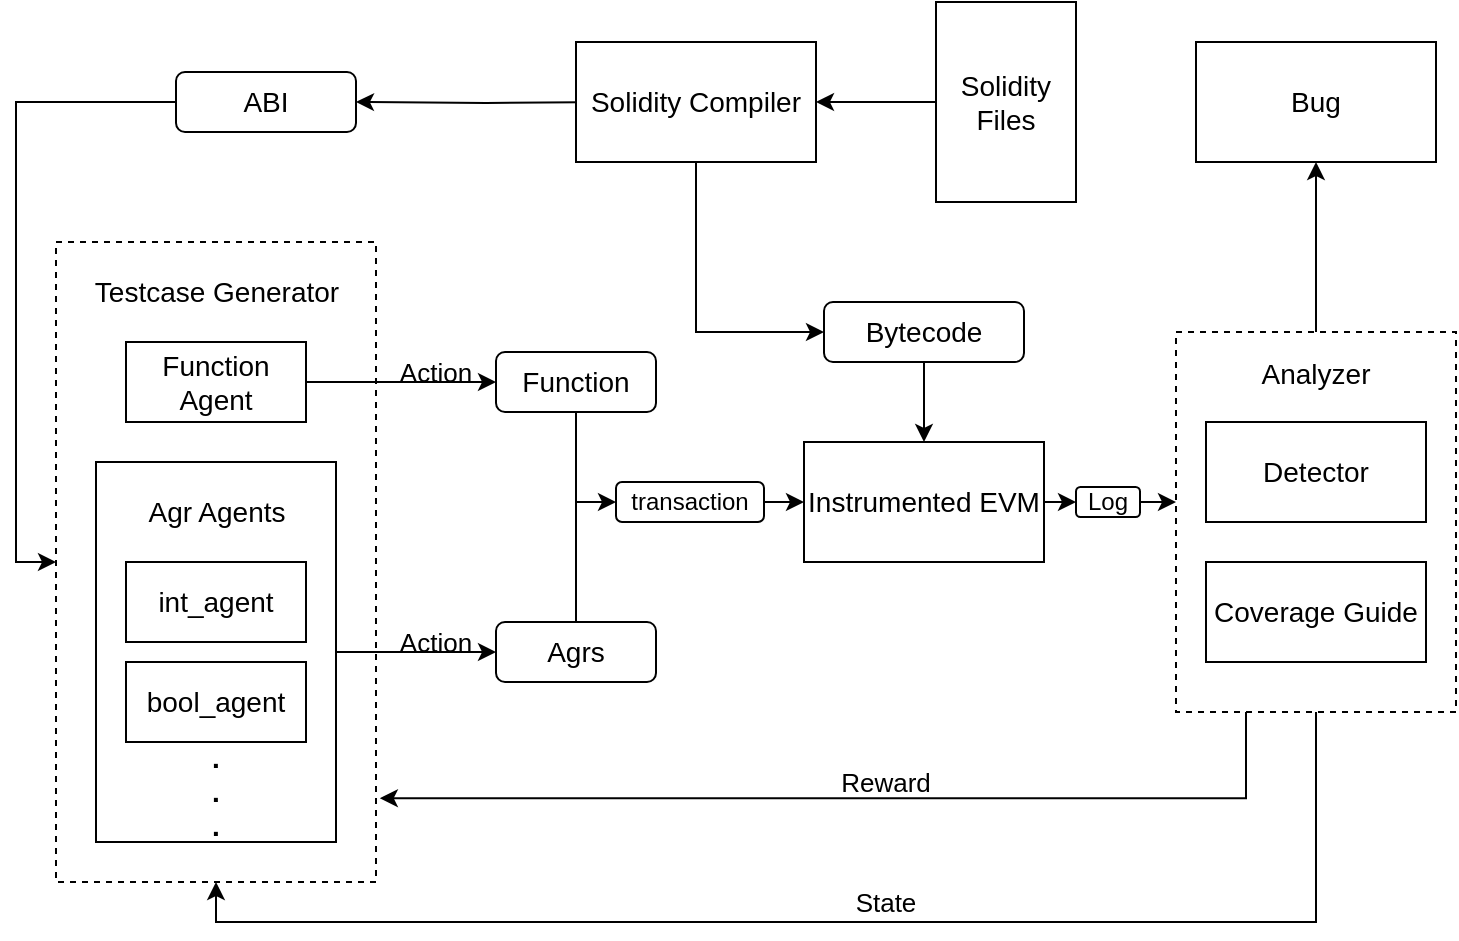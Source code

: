 <mxfile version="24.7.12">
  <diagram name="Page-1" id="srVZzc-muMDdf5Nyrfr4">
    <mxGraphModel dx="2000" dy="561" grid="1" gridSize="10" guides="1" tooltips="1" connect="1" arrows="1" fold="1" page="1" pageScale="1" pageWidth="827" pageHeight="1169" math="0" shadow="0">
      <root>
        <mxCell id="0" />
        <mxCell id="1" parent="0" />
        <mxCell id="9eTZH5eLjiy5f_sakQEy-55" value="" style="rounded=0;whiteSpace=wrap;html=1;dashed=1;" vertex="1" parent="1">
          <mxGeometry x="-40" y="200" width="160" height="320" as="geometry" />
        </mxCell>
        <mxCell id="9eTZH5eLjiy5f_sakQEy-19" style="edgeStyle=orthogonalEdgeStyle;rounded=0;orthogonalLoop=1;jettySize=auto;html=1;exitX=0;exitY=0.5;exitDx=0;exitDy=0;entryX=1;entryY=0.5;entryDx=0;entryDy=0;" edge="1" parent="1" source="9eTZH5eLjiy5f_sakQEy-17" target="9eTZH5eLjiy5f_sakQEy-18">
          <mxGeometry relative="1" as="geometry" />
        </mxCell>
        <mxCell id="9eTZH5eLjiy5f_sakQEy-17" value="&lt;font style=&quot;font-size: 14px;&quot;&gt;Solidity Files&lt;/font&gt;" style="rounded=0;whiteSpace=wrap;html=1;" vertex="1" parent="1">
          <mxGeometry x="400" y="80" width="70" height="100" as="geometry" />
        </mxCell>
        <mxCell id="9eTZH5eLjiy5f_sakQEy-21" style="edgeStyle=orthogonalEdgeStyle;rounded=0;orthogonalLoop=1;jettySize=auto;html=1;exitX=0;exitY=0.5;exitDx=0;exitDy=0;" edge="1" parent="1" target="9eTZH5eLjiy5f_sakQEy-20">
          <mxGeometry relative="1" as="geometry">
            <mxPoint x="240" y="130" as="sourcePoint" />
          </mxGeometry>
        </mxCell>
        <mxCell id="9eTZH5eLjiy5f_sakQEy-84" style="edgeStyle=orthogonalEdgeStyle;rounded=0;orthogonalLoop=1;jettySize=auto;html=1;exitX=0.5;exitY=1;exitDx=0;exitDy=0;entryX=0;entryY=0.5;entryDx=0;entryDy=0;" edge="1" parent="1" source="9eTZH5eLjiy5f_sakQEy-18" target="9eTZH5eLjiy5f_sakQEy-33">
          <mxGeometry relative="1" as="geometry" />
        </mxCell>
        <mxCell id="9eTZH5eLjiy5f_sakQEy-18" value="&lt;font style=&quot;font-size: 14px;&quot;&gt;Solidity Compiler&lt;/font&gt;" style="rounded=0;whiteSpace=wrap;html=1;" vertex="1" parent="1">
          <mxGeometry x="220" y="100" width="120" height="60" as="geometry" />
        </mxCell>
        <mxCell id="9eTZH5eLjiy5f_sakQEy-70" style="edgeStyle=orthogonalEdgeStyle;rounded=0;orthogonalLoop=1;jettySize=auto;html=1;exitX=0;exitY=0.5;exitDx=0;exitDy=0;entryX=0;entryY=0.5;entryDx=0;entryDy=0;" edge="1" parent="1" source="9eTZH5eLjiy5f_sakQEy-20" target="9eTZH5eLjiy5f_sakQEy-55">
          <mxGeometry relative="1" as="geometry">
            <Array as="points">
              <mxPoint x="-60" y="130" />
              <mxPoint x="-60" y="360" />
            </Array>
          </mxGeometry>
        </mxCell>
        <mxCell id="9eTZH5eLjiy5f_sakQEy-20" value="&lt;font style=&quot;font-size: 14px;&quot;&gt;ABI&lt;/font&gt;" style="rounded=1;whiteSpace=wrap;html=1;" vertex="1" parent="1">
          <mxGeometry x="20" y="115" width="90" height="30" as="geometry" />
        </mxCell>
        <mxCell id="9eTZH5eLjiy5f_sakQEy-43" value="" style="edgeStyle=orthogonalEdgeStyle;rounded=0;orthogonalLoop=1;jettySize=auto;html=1;entryX=0;entryY=0.5;entryDx=0;entryDy=0;" edge="1" parent="1" source="9eTZH5eLjiy5f_sakQEy-22" target="9eTZH5eLjiy5f_sakQEy-38">
          <mxGeometry relative="1" as="geometry">
            <mxPoint x="190" y="270" as="targetPoint" />
          </mxGeometry>
        </mxCell>
        <mxCell id="9eTZH5eLjiy5f_sakQEy-22" value="&lt;font style=&quot;font-size: 14px;&quot;&gt;Function Agent&lt;/font&gt;" style="rounded=0;whiteSpace=wrap;html=1;" vertex="1" parent="1">
          <mxGeometry x="-5" y="250" width="90" height="40" as="geometry" />
        </mxCell>
        <mxCell id="9eTZH5eLjiy5f_sakQEy-23" value="" style="rounded=0;whiteSpace=wrap;html=1;" vertex="1" parent="1">
          <mxGeometry x="-20" y="310" width="120" height="190" as="geometry" />
        </mxCell>
        <mxCell id="9eTZH5eLjiy5f_sakQEy-25" value="&lt;font style=&quot;font-size: 14px;&quot;&gt;int_agent&lt;/font&gt;" style="rounded=0;whiteSpace=wrap;html=1;" vertex="1" parent="1">
          <mxGeometry x="-5" y="360" width="90" height="40" as="geometry" />
        </mxCell>
        <mxCell id="9eTZH5eLjiy5f_sakQEy-26" value="&lt;font style=&quot;font-size: 14px;&quot;&gt;bool_agent&lt;/font&gt;" style="rounded=0;whiteSpace=wrap;html=1;" vertex="1" parent="1">
          <mxGeometry x="-5" y="410" width="90" height="40" as="geometry" />
        </mxCell>
        <mxCell id="9eTZH5eLjiy5f_sakQEy-27" value="&lt;font style=&quot;font-size: 14px;&quot;&gt;Agr Agents&lt;/font&gt;" style="text;html=1;align=center;verticalAlign=middle;whiteSpace=wrap;rounded=0;" vertex="1" parent="1">
          <mxGeometry x="-2.5" y="320" width="85" height="30" as="geometry" />
        </mxCell>
        <mxCell id="9eTZH5eLjiy5f_sakQEy-28" value="&lt;b style=&quot;font-size: 14px;&quot;&gt;&lt;font style=&quot;font-size: 14px;&quot;&gt;.&lt;/font&gt;&lt;/b&gt;&lt;div style=&quot;font-size: 14px;&quot;&gt;&lt;b&gt;&lt;font style=&quot;font-size: 14px;&quot;&gt;.&lt;/font&gt;&lt;/b&gt;&lt;/div&gt;&lt;div style=&quot;font-size: 14px;&quot;&gt;&lt;b style=&quot;&quot;&gt;&lt;font style=&quot;font-size: 14px;&quot;&gt;.&lt;/font&gt;&lt;/b&gt;&lt;/div&gt;" style="text;html=1;align=center;verticalAlign=middle;whiteSpace=wrap;rounded=0;" vertex="1" parent="1">
          <mxGeometry x="10" y="460" width="60" height="30" as="geometry" />
        </mxCell>
        <mxCell id="9eTZH5eLjiy5f_sakQEy-31" value="&lt;font style=&quot;font-size: 14px;&quot;&gt;Instrumented EVM&lt;/font&gt;" style="rounded=0;whiteSpace=wrap;html=1;" vertex="1" parent="1">
          <mxGeometry x="334" y="300" width="120" height="60" as="geometry" />
        </mxCell>
        <mxCell id="9eTZH5eLjiy5f_sakQEy-35" style="edgeStyle=orthogonalEdgeStyle;rounded=0;orthogonalLoop=1;jettySize=auto;html=1;exitX=0.5;exitY=1;exitDx=0;exitDy=0;entryX=0.5;entryY=0;entryDx=0;entryDy=0;" edge="1" parent="1" source="9eTZH5eLjiy5f_sakQEy-33" target="9eTZH5eLjiy5f_sakQEy-31">
          <mxGeometry relative="1" as="geometry" />
        </mxCell>
        <mxCell id="9eTZH5eLjiy5f_sakQEy-33" value="&lt;font style=&quot;font-size: 14px;&quot;&gt;Bytecode&lt;/font&gt;" style="rounded=1;whiteSpace=wrap;html=1;" vertex="1" parent="1">
          <mxGeometry x="344" y="230" width="100" height="30" as="geometry" />
        </mxCell>
        <mxCell id="9eTZH5eLjiy5f_sakQEy-38" value="&lt;font style=&quot;font-size: 14px;&quot;&gt;Function&lt;/font&gt;" style="rounded=1;whiteSpace=wrap;html=1;" vertex="1" parent="1">
          <mxGeometry x="180" y="255" width="80" height="30" as="geometry" />
        </mxCell>
        <mxCell id="9eTZH5eLjiy5f_sakQEy-40" value="&lt;font style=&quot;font-size: 14px;&quot;&gt;Agrs&lt;/font&gt;" style="rounded=1;whiteSpace=wrap;html=1;" vertex="1" parent="1">
          <mxGeometry x="180" y="390" width="80" height="30" as="geometry" />
        </mxCell>
        <mxCell id="9eTZH5eLjiy5f_sakQEy-47" value="" style="endArrow=classic;html=1;rounded=0;exitX=1;exitY=0.5;exitDx=0;exitDy=0;" edge="1" parent="1" source="9eTZH5eLjiy5f_sakQEy-23">
          <mxGeometry width="50" height="50" relative="1" as="geometry">
            <mxPoint x="110" y="410" as="sourcePoint" />
            <mxPoint x="180" y="405" as="targetPoint" />
          </mxGeometry>
        </mxCell>
        <mxCell id="9eTZH5eLjiy5f_sakQEy-62" style="edgeStyle=orthogonalEdgeStyle;rounded=0;orthogonalLoop=1;jettySize=auto;html=1;exitX=0.5;exitY=0;exitDx=0;exitDy=0;entryX=0.5;entryY=1;entryDx=0;entryDy=0;" edge="1" parent="1" source="9eTZH5eLjiy5f_sakQEy-48" target="9eTZH5eLjiy5f_sakQEy-61">
          <mxGeometry relative="1" as="geometry" />
        </mxCell>
        <mxCell id="9eTZH5eLjiy5f_sakQEy-63" style="edgeStyle=orthogonalEdgeStyle;rounded=0;orthogonalLoop=1;jettySize=auto;html=1;exitX=0.5;exitY=1;exitDx=0;exitDy=0;entryX=0.5;entryY=1;entryDx=0;entryDy=0;" edge="1" parent="1" source="9eTZH5eLjiy5f_sakQEy-48" target="9eTZH5eLjiy5f_sakQEy-55">
          <mxGeometry relative="1" as="geometry" />
        </mxCell>
        <mxCell id="9eTZH5eLjiy5f_sakQEy-48" value="" style="rounded=0;whiteSpace=wrap;html=1;dashed=1;" vertex="1" parent="1">
          <mxGeometry x="520" y="245" width="140" height="190" as="geometry" />
        </mxCell>
        <mxCell id="9eTZH5eLjiy5f_sakQEy-49" value="&lt;font style=&quot;font-size: 13px;&quot;&gt;Action&lt;/font&gt;" style="text;html=1;align=center;verticalAlign=middle;whiteSpace=wrap;rounded=0;" vertex="1" parent="1">
          <mxGeometry x="120" y="250" width="60" height="30" as="geometry" />
        </mxCell>
        <mxCell id="9eTZH5eLjiy5f_sakQEy-50" value="&lt;font style=&quot;font-size: 13px;&quot;&gt;Action&lt;/font&gt;" style="text;html=1;align=center;verticalAlign=middle;whiteSpace=wrap;rounded=0;" vertex="1" parent="1">
          <mxGeometry x="120" y="390" width="60" height="20" as="geometry" />
        </mxCell>
        <mxCell id="9eTZH5eLjiy5f_sakQEy-52" value="&lt;font style=&quot;font-size: 14px;&quot;&gt;Detector&lt;/font&gt;" style="rounded=0;whiteSpace=wrap;html=1;" vertex="1" parent="1">
          <mxGeometry x="535" y="290" width="110" height="50" as="geometry" />
        </mxCell>
        <mxCell id="9eTZH5eLjiy5f_sakQEy-53" value="&lt;font style=&quot;font-size: 14px;&quot;&gt;Coverage Guide&lt;/font&gt;" style="rounded=0;whiteSpace=wrap;html=1;" vertex="1" parent="1">
          <mxGeometry x="535" y="360" width="110" height="50" as="geometry" />
        </mxCell>
        <mxCell id="9eTZH5eLjiy5f_sakQEy-61" value="&lt;font style=&quot;font-size: 14px;&quot;&gt;Bug&lt;/font&gt;" style="rounded=0;whiteSpace=wrap;html=1;" vertex="1" parent="1">
          <mxGeometry x="530" y="100" width="120" height="60" as="geometry" />
        </mxCell>
        <mxCell id="9eTZH5eLjiy5f_sakQEy-64" style="edgeStyle=orthogonalEdgeStyle;rounded=0;orthogonalLoop=1;jettySize=auto;html=1;exitX=0.25;exitY=1;exitDx=0;exitDy=0;entryX=1.012;entryY=0.869;entryDx=0;entryDy=0;entryPerimeter=0;" edge="1" parent="1" source="9eTZH5eLjiy5f_sakQEy-48" target="9eTZH5eLjiy5f_sakQEy-55">
          <mxGeometry relative="1" as="geometry" />
        </mxCell>
        <mxCell id="9eTZH5eLjiy5f_sakQEy-65" value="&lt;font style=&quot;font-size: 13px;&quot;&gt;Reward&lt;/font&gt;" style="text;html=1;align=center;verticalAlign=middle;whiteSpace=wrap;rounded=0;" vertex="1" parent="1">
          <mxGeometry x="350" y="460" width="50" height="20" as="geometry" />
        </mxCell>
        <mxCell id="9eTZH5eLjiy5f_sakQEy-67" value="&lt;font style=&quot;font-size: 13px;&quot;&gt;State&lt;/font&gt;" style="text;html=1;align=center;verticalAlign=middle;whiteSpace=wrap;rounded=0;" vertex="1" parent="1">
          <mxGeometry x="350" y="520" width="50" height="20" as="geometry" />
        </mxCell>
        <mxCell id="9eTZH5eLjiy5f_sakQEy-71" value="&lt;font style=&quot;font-size: 14px;&quot;&gt;Testcase Generator&lt;/font&gt;" style="text;html=1;align=center;verticalAlign=middle;whiteSpace=wrap;rounded=0;" vertex="1" parent="1">
          <mxGeometry x="-32.5" y="210" width="145" height="30" as="geometry" />
        </mxCell>
        <mxCell id="9eTZH5eLjiy5f_sakQEy-78" value="" style="endArrow=none;html=1;rounded=0;exitX=0.5;exitY=0;exitDx=0;exitDy=0;" edge="1" parent="1" source="9eTZH5eLjiy5f_sakQEy-40">
          <mxGeometry width="50" height="50" relative="1" as="geometry">
            <mxPoint x="170" y="335" as="sourcePoint" />
            <mxPoint x="220" y="285" as="targetPoint" />
          </mxGeometry>
        </mxCell>
        <mxCell id="9eTZH5eLjiy5f_sakQEy-91" style="edgeStyle=orthogonalEdgeStyle;rounded=0;orthogonalLoop=1;jettySize=auto;html=1;exitX=1;exitY=0.5;exitDx=0;exitDy=0;entryX=0;entryY=0.5;entryDx=0;entryDy=0;" edge="1" parent="1" source="9eTZH5eLjiy5f_sakQEy-79" target="9eTZH5eLjiy5f_sakQEy-86">
          <mxGeometry relative="1" as="geometry" />
        </mxCell>
        <mxCell id="9eTZH5eLjiy5f_sakQEy-79" value="transaction" style="rounded=1;whiteSpace=wrap;html=1;" vertex="1" parent="1">
          <mxGeometry x="240" y="320" width="74" height="20" as="geometry" />
        </mxCell>
        <mxCell id="9eTZH5eLjiy5f_sakQEy-85" value="Log" style="rounded=1;whiteSpace=wrap;html=1;" vertex="1" parent="1">
          <mxGeometry x="470" y="322.5" width="32" height="15" as="geometry" />
        </mxCell>
        <mxCell id="9eTZH5eLjiy5f_sakQEy-88" style="edgeStyle=orthogonalEdgeStyle;rounded=0;orthogonalLoop=1;jettySize=auto;html=1;exitX=1;exitY=0.5;exitDx=0;exitDy=0;entryX=0;entryY=0.5;entryDx=0;entryDy=0;" edge="1" parent="1" source="9eTZH5eLjiy5f_sakQEy-86" target="9eTZH5eLjiy5f_sakQEy-85">
          <mxGeometry relative="1" as="geometry" />
        </mxCell>
        <mxCell id="9eTZH5eLjiy5f_sakQEy-86" value="&lt;font style=&quot;font-size: 14px;&quot;&gt;Instrumented EVM&lt;/font&gt;" style="rounded=0;whiteSpace=wrap;html=1;" vertex="1" parent="1">
          <mxGeometry x="334" y="300" width="120" height="60" as="geometry" />
        </mxCell>
        <mxCell id="9eTZH5eLjiy5f_sakQEy-89" style="edgeStyle=orthogonalEdgeStyle;rounded=0;orthogonalLoop=1;jettySize=auto;html=1;exitX=1;exitY=0.5;exitDx=0;exitDy=0;entryX=0;entryY=0.447;entryDx=0;entryDy=0;entryPerimeter=0;" edge="1" parent="1" source="9eTZH5eLjiy5f_sakQEy-85" target="9eTZH5eLjiy5f_sakQEy-48">
          <mxGeometry relative="1" as="geometry" />
        </mxCell>
        <mxCell id="9eTZH5eLjiy5f_sakQEy-90" value="&lt;font style=&quot;font-size: 14px;&quot;&gt;Analyzer&lt;/font&gt;" style="text;html=1;align=center;verticalAlign=middle;whiteSpace=wrap;rounded=0;" vertex="1" parent="1">
          <mxGeometry x="560" y="251" width="60" height="30" as="geometry" />
        </mxCell>
        <mxCell id="9eTZH5eLjiy5f_sakQEy-92" value="" style="endArrow=classic;html=1;rounded=0;entryX=0;entryY=0.5;entryDx=0;entryDy=0;" edge="1" parent="1" target="9eTZH5eLjiy5f_sakQEy-79">
          <mxGeometry width="50" height="50" relative="1" as="geometry">
            <mxPoint x="220" y="330" as="sourcePoint" />
            <mxPoint x="270" y="281" as="targetPoint" />
          </mxGeometry>
        </mxCell>
      </root>
    </mxGraphModel>
  </diagram>
</mxfile>
